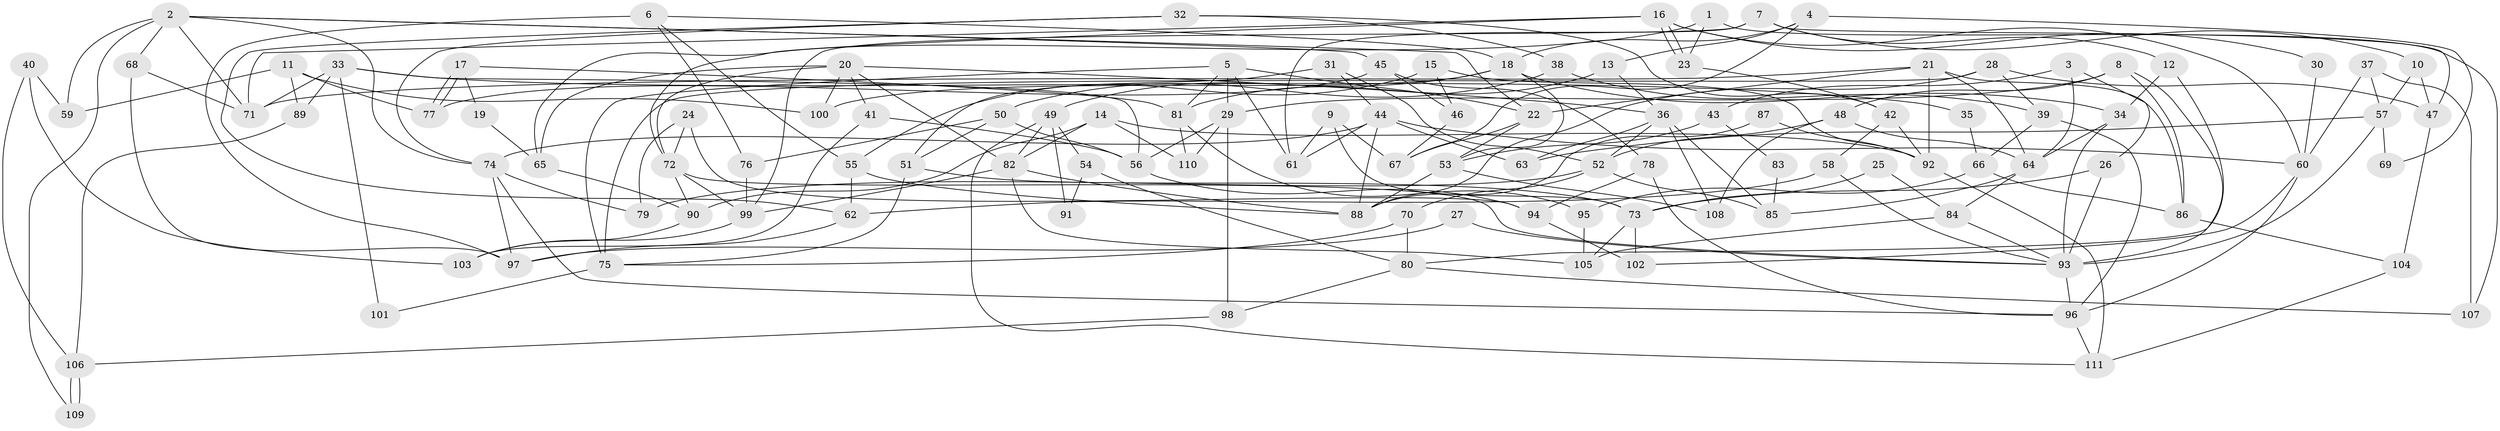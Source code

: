// Generated by graph-tools (version 1.1) at 2025/52/03/09/25 04:52:12]
// undirected, 111 vertices, 222 edges
graph export_dot {
graph [start="1"]
  node [color=gray90,style=filled];
  1;
  2;
  3;
  4;
  5;
  6;
  7;
  8;
  9;
  10;
  11;
  12;
  13;
  14;
  15;
  16;
  17;
  18;
  19;
  20;
  21;
  22;
  23;
  24;
  25;
  26;
  27;
  28;
  29;
  30;
  31;
  32;
  33;
  34;
  35;
  36;
  37;
  38;
  39;
  40;
  41;
  42;
  43;
  44;
  45;
  46;
  47;
  48;
  49;
  50;
  51;
  52;
  53;
  54;
  55;
  56;
  57;
  58;
  59;
  60;
  61;
  62;
  63;
  64;
  65;
  66;
  67;
  68;
  69;
  70;
  71;
  72;
  73;
  74;
  75;
  76;
  77;
  78;
  79;
  80;
  81;
  82;
  83;
  84;
  85;
  86;
  87;
  88;
  89;
  90;
  91;
  92;
  93;
  94;
  95;
  96;
  97;
  98;
  99;
  100;
  101;
  102;
  103;
  104;
  105;
  106;
  107;
  108;
  109;
  110;
  111;
  1 -- 107;
  1 -- 23;
  1 -- 65;
  2 -- 22;
  2 -- 74;
  2 -- 45;
  2 -- 59;
  2 -- 68;
  2 -- 71;
  2 -- 109;
  3 -- 26;
  3 -- 64;
  3 -- 43;
  4 -- 18;
  4 -- 13;
  4 -- 67;
  4 -- 69;
  5 -- 29;
  5 -- 22;
  5 -- 61;
  5 -- 75;
  5 -- 81;
  6 -- 97;
  6 -- 55;
  6 -- 18;
  6 -- 76;
  7 -- 99;
  7 -- 10;
  7 -- 12;
  7 -- 47;
  7 -- 61;
  8 -- 48;
  8 -- 86;
  8 -- 29;
  8 -- 93;
  9 -- 61;
  9 -- 67;
  9 -- 73;
  10 -- 47;
  10 -- 57;
  11 -- 100;
  11 -- 77;
  11 -- 59;
  11 -- 89;
  12 -- 80;
  12 -- 34;
  13 -- 81;
  13 -- 36;
  14 -- 82;
  14 -- 90;
  14 -- 92;
  14 -- 110;
  15 -- 46;
  15 -- 92;
  15 -- 55;
  16 -- 60;
  16 -- 23;
  16 -- 23;
  16 -- 30;
  16 -- 71;
  16 -- 72;
  17 -- 81;
  17 -- 77;
  17 -- 77;
  17 -- 19;
  18 -- 34;
  18 -- 49;
  18 -- 53;
  18 -- 100;
  19 -- 65;
  20 -- 72;
  20 -- 82;
  20 -- 36;
  20 -- 41;
  20 -- 65;
  20 -- 100;
  21 -- 71;
  21 -- 64;
  21 -- 22;
  21 -- 86;
  21 -- 92;
  22 -- 53;
  22 -- 67;
  23 -- 42;
  24 -- 72;
  24 -- 79;
  24 -- 94;
  25 -- 84;
  25 -- 73;
  26 -- 93;
  26 -- 73;
  27 -- 97;
  27 -- 93;
  28 -- 88;
  28 -- 39;
  28 -- 47;
  28 -- 75;
  29 -- 110;
  29 -- 56;
  29 -- 98;
  30 -- 60;
  31 -- 44;
  31 -- 51;
  31 -- 52;
  32 -- 62;
  32 -- 74;
  32 -- 38;
  32 -- 42;
  33 -- 56;
  33 -- 71;
  33 -- 35;
  33 -- 89;
  33 -- 101;
  34 -- 93;
  34 -- 64;
  35 -- 66;
  36 -- 52;
  36 -- 63;
  36 -- 85;
  36 -- 108;
  37 -- 57;
  37 -- 60;
  37 -- 107;
  38 -- 50;
  38 -- 39;
  39 -- 96;
  39 -- 66;
  40 -- 106;
  40 -- 59;
  40 -- 103;
  41 -- 103;
  41 -- 56;
  42 -- 92;
  42 -- 58;
  43 -- 53;
  43 -- 83;
  44 -- 88;
  44 -- 61;
  44 -- 60;
  44 -- 63;
  44 -- 74;
  45 -- 78;
  45 -- 46;
  45 -- 77;
  46 -- 67;
  47 -- 104;
  48 -- 52;
  48 -- 64;
  48 -- 108;
  49 -- 82;
  49 -- 54;
  49 -- 91;
  49 -- 111;
  50 -- 51;
  50 -- 56;
  50 -- 76;
  51 -- 75;
  51 -- 73;
  52 -- 85;
  52 -- 70;
  52 -- 79;
  53 -- 108;
  53 -- 88;
  54 -- 80;
  54 -- 91;
  55 -- 62;
  55 -- 88;
  56 -- 94;
  57 -- 93;
  57 -- 63;
  57 -- 69;
  58 -- 93;
  58 -- 62;
  60 -- 96;
  60 -- 102;
  62 -- 97;
  64 -- 84;
  64 -- 85;
  65 -- 90;
  66 -- 86;
  66 -- 95;
  68 -- 71;
  68 -- 97;
  70 -- 75;
  70 -- 80;
  72 -- 90;
  72 -- 93;
  72 -- 99;
  73 -- 102;
  73 -- 105;
  74 -- 96;
  74 -- 79;
  74 -- 97;
  75 -- 101;
  76 -- 99;
  78 -- 94;
  78 -- 96;
  80 -- 98;
  80 -- 107;
  81 -- 95;
  81 -- 110;
  82 -- 99;
  82 -- 88;
  82 -- 105;
  83 -- 85;
  84 -- 105;
  84 -- 93;
  86 -- 104;
  87 -- 92;
  87 -- 88;
  89 -- 106;
  90 -- 103;
  92 -- 111;
  93 -- 96;
  94 -- 102;
  95 -- 105;
  96 -- 111;
  98 -- 106;
  99 -- 103;
  104 -- 111;
  106 -- 109;
  106 -- 109;
}
